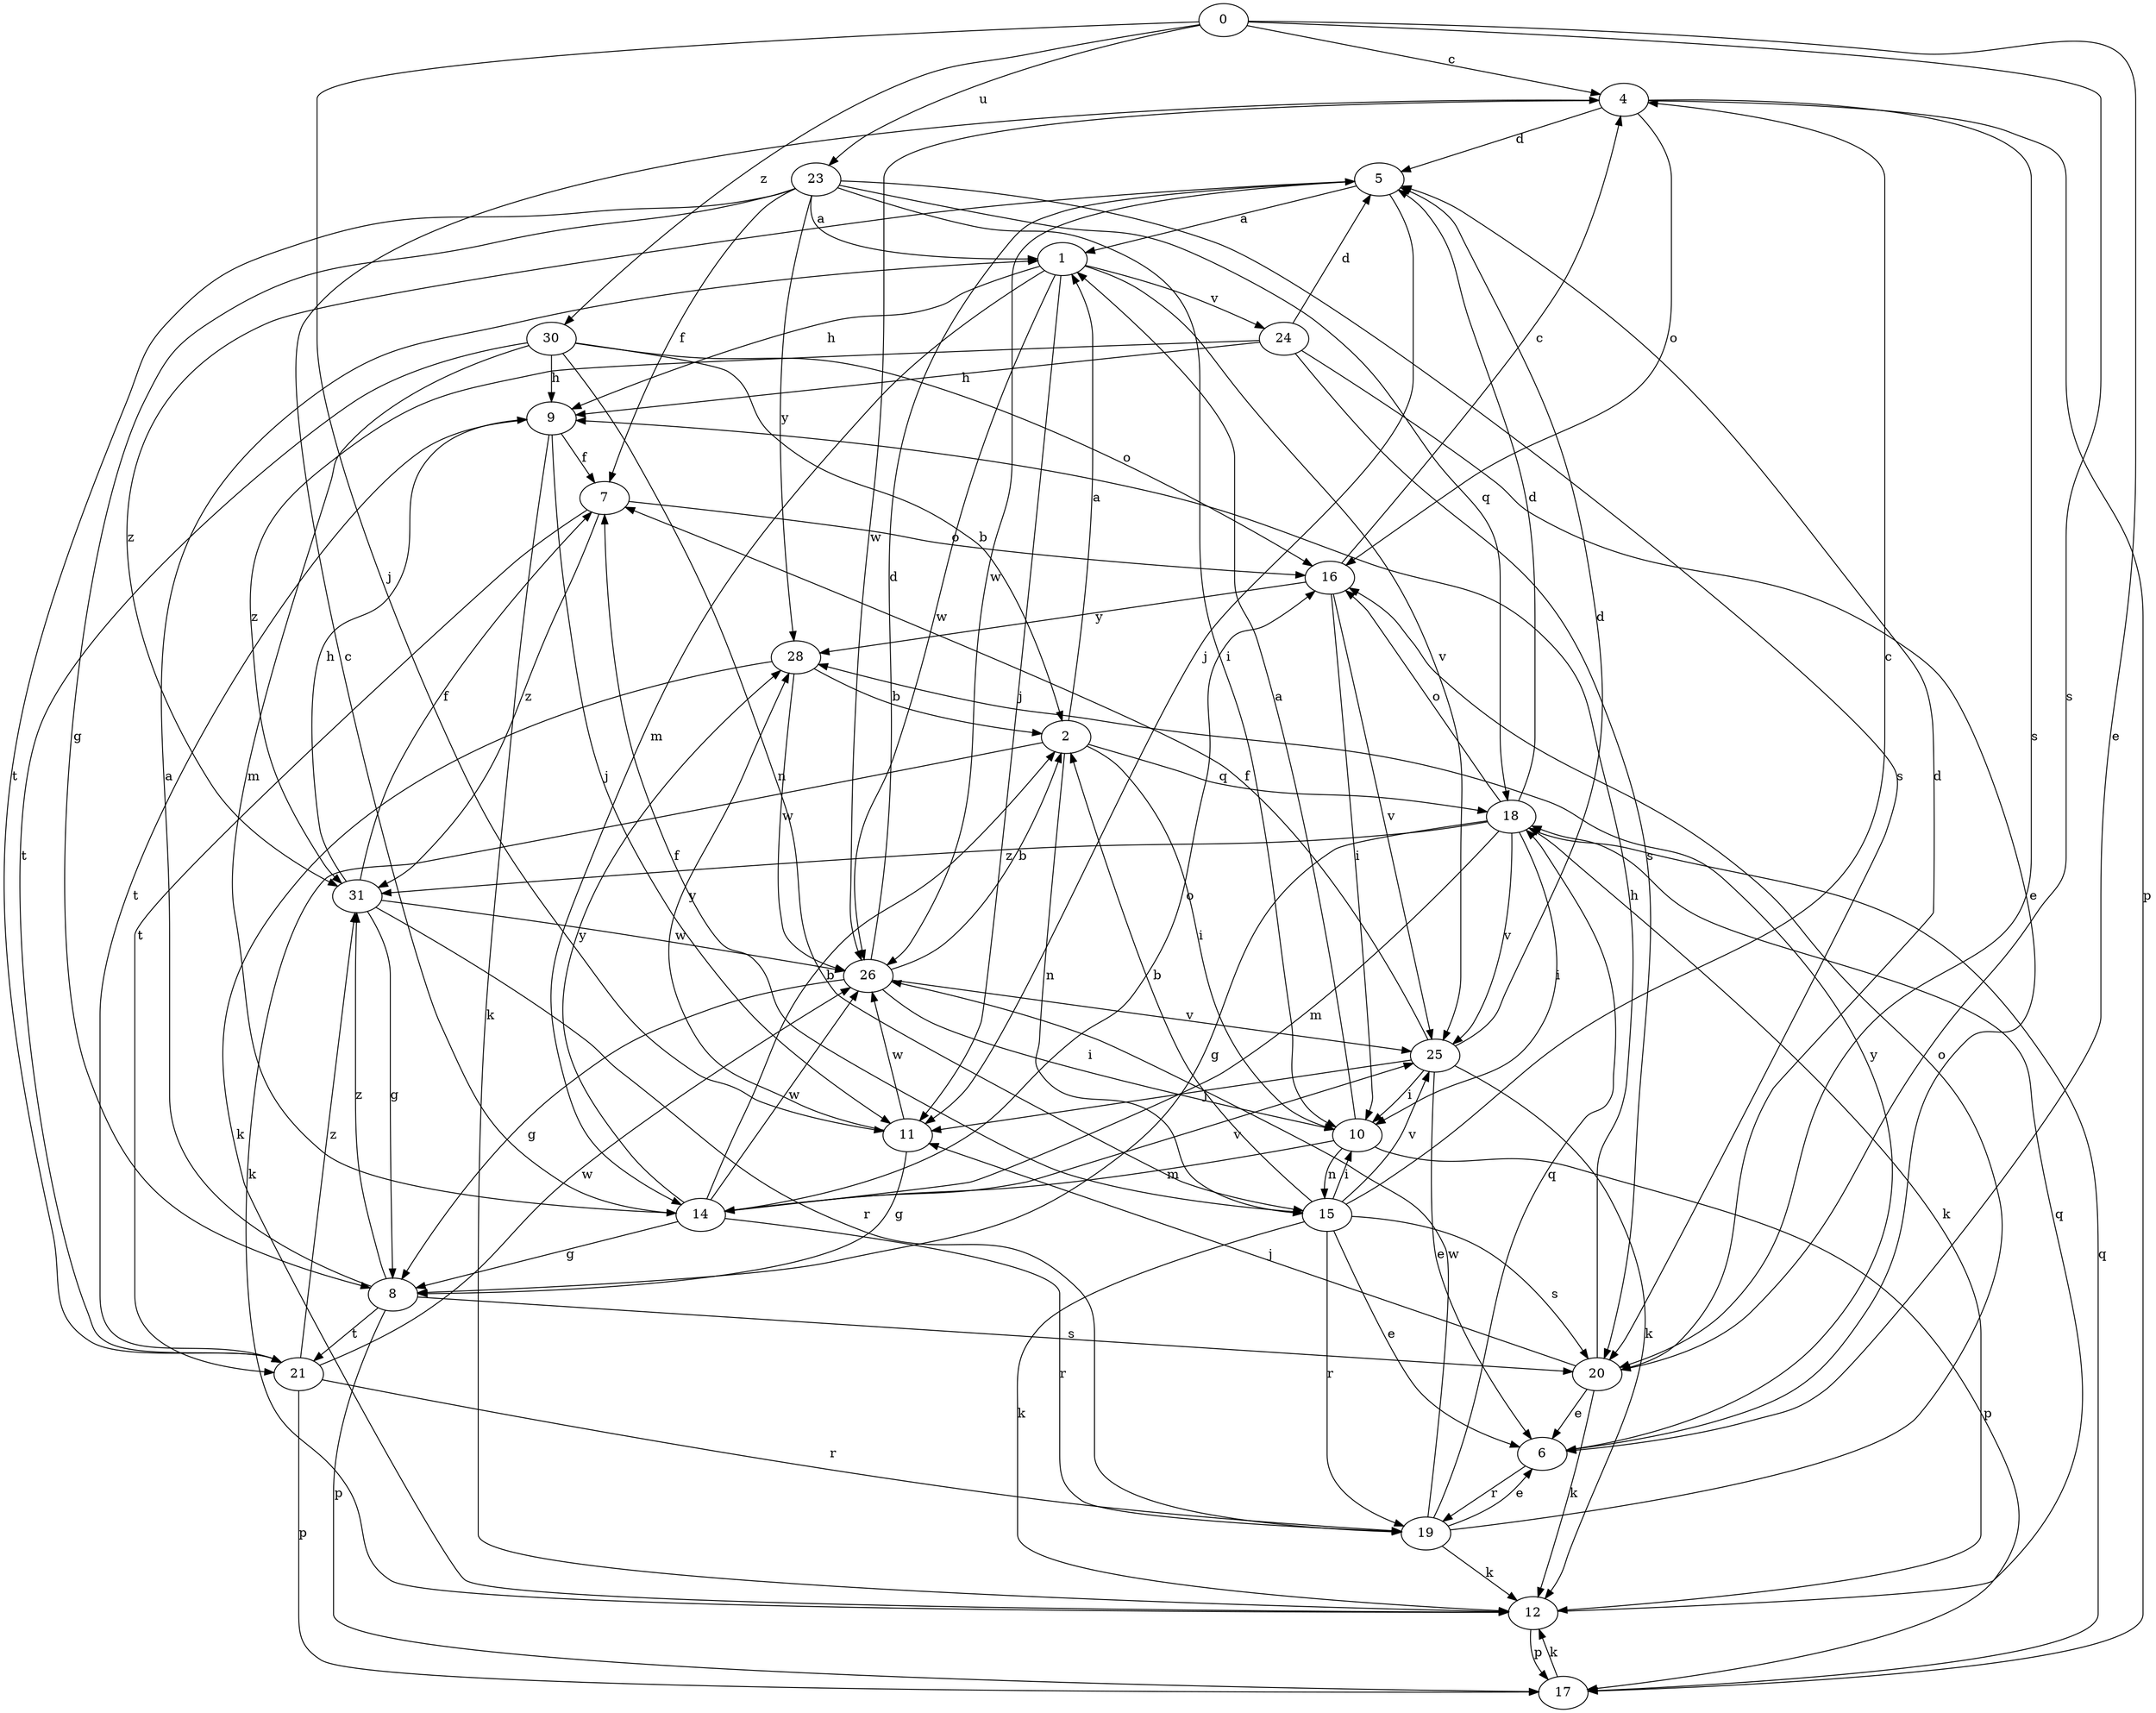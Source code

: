 strict digraph  {
0;
1;
2;
4;
5;
6;
7;
8;
9;
10;
11;
12;
14;
15;
16;
17;
18;
19;
20;
21;
23;
24;
25;
26;
28;
30;
31;
0 -> 4  [label=c];
0 -> 6  [label=e];
0 -> 11  [label=j];
0 -> 20  [label=s];
0 -> 23  [label=u];
0 -> 30  [label=z];
1 -> 9  [label=h];
1 -> 11  [label=j];
1 -> 14  [label=m];
1 -> 24  [label=v];
1 -> 25  [label=v];
1 -> 26  [label=w];
2 -> 1  [label=a];
2 -> 10  [label=i];
2 -> 12  [label=k];
2 -> 15  [label=n];
2 -> 18  [label=q];
4 -> 5  [label=d];
4 -> 16  [label=o];
4 -> 17  [label=p];
4 -> 20  [label=s];
4 -> 26  [label=w];
5 -> 1  [label=a];
5 -> 11  [label=j];
5 -> 26  [label=w];
5 -> 31  [label=z];
6 -> 19  [label=r];
6 -> 28  [label=y];
7 -> 16  [label=o];
7 -> 21  [label=t];
7 -> 31  [label=z];
8 -> 1  [label=a];
8 -> 17  [label=p];
8 -> 20  [label=s];
8 -> 21  [label=t];
8 -> 31  [label=z];
9 -> 7  [label=f];
9 -> 11  [label=j];
9 -> 12  [label=k];
9 -> 21  [label=t];
10 -> 1  [label=a];
10 -> 14  [label=m];
10 -> 15  [label=n];
10 -> 17  [label=p];
11 -> 8  [label=g];
11 -> 26  [label=w];
11 -> 28  [label=y];
12 -> 17  [label=p];
12 -> 18  [label=q];
14 -> 2  [label=b];
14 -> 4  [label=c];
14 -> 8  [label=g];
14 -> 16  [label=o];
14 -> 19  [label=r];
14 -> 25  [label=v];
14 -> 26  [label=w];
14 -> 28  [label=y];
15 -> 2  [label=b];
15 -> 4  [label=c];
15 -> 6  [label=e];
15 -> 7  [label=f];
15 -> 10  [label=i];
15 -> 12  [label=k];
15 -> 19  [label=r];
15 -> 20  [label=s];
15 -> 25  [label=v];
16 -> 4  [label=c];
16 -> 10  [label=i];
16 -> 25  [label=v];
16 -> 28  [label=y];
17 -> 12  [label=k];
17 -> 18  [label=q];
18 -> 5  [label=d];
18 -> 8  [label=g];
18 -> 10  [label=i];
18 -> 12  [label=k];
18 -> 14  [label=m];
18 -> 16  [label=o];
18 -> 25  [label=v];
18 -> 31  [label=z];
19 -> 6  [label=e];
19 -> 12  [label=k];
19 -> 16  [label=o];
19 -> 18  [label=q];
19 -> 26  [label=w];
20 -> 5  [label=d];
20 -> 6  [label=e];
20 -> 9  [label=h];
20 -> 11  [label=j];
20 -> 12  [label=k];
21 -> 17  [label=p];
21 -> 19  [label=r];
21 -> 26  [label=w];
21 -> 31  [label=z];
23 -> 1  [label=a];
23 -> 7  [label=f];
23 -> 8  [label=g];
23 -> 10  [label=i];
23 -> 18  [label=q];
23 -> 20  [label=s];
23 -> 21  [label=t];
23 -> 28  [label=y];
24 -> 5  [label=d];
24 -> 6  [label=e];
24 -> 9  [label=h];
24 -> 20  [label=s];
24 -> 31  [label=z];
25 -> 5  [label=d];
25 -> 6  [label=e];
25 -> 7  [label=f];
25 -> 10  [label=i];
25 -> 11  [label=j];
25 -> 12  [label=k];
26 -> 2  [label=b];
26 -> 5  [label=d];
26 -> 8  [label=g];
26 -> 10  [label=i];
26 -> 25  [label=v];
28 -> 2  [label=b];
28 -> 12  [label=k];
28 -> 26  [label=w];
30 -> 2  [label=b];
30 -> 9  [label=h];
30 -> 14  [label=m];
30 -> 15  [label=n];
30 -> 16  [label=o];
30 -> 21  [label=t];
31 -> 7  [label=f];
31 -> 8  [label=g];
31 -> 9  [label=h];
31 -> 19  [label=r];
31 -> 26  [label=w];
}
